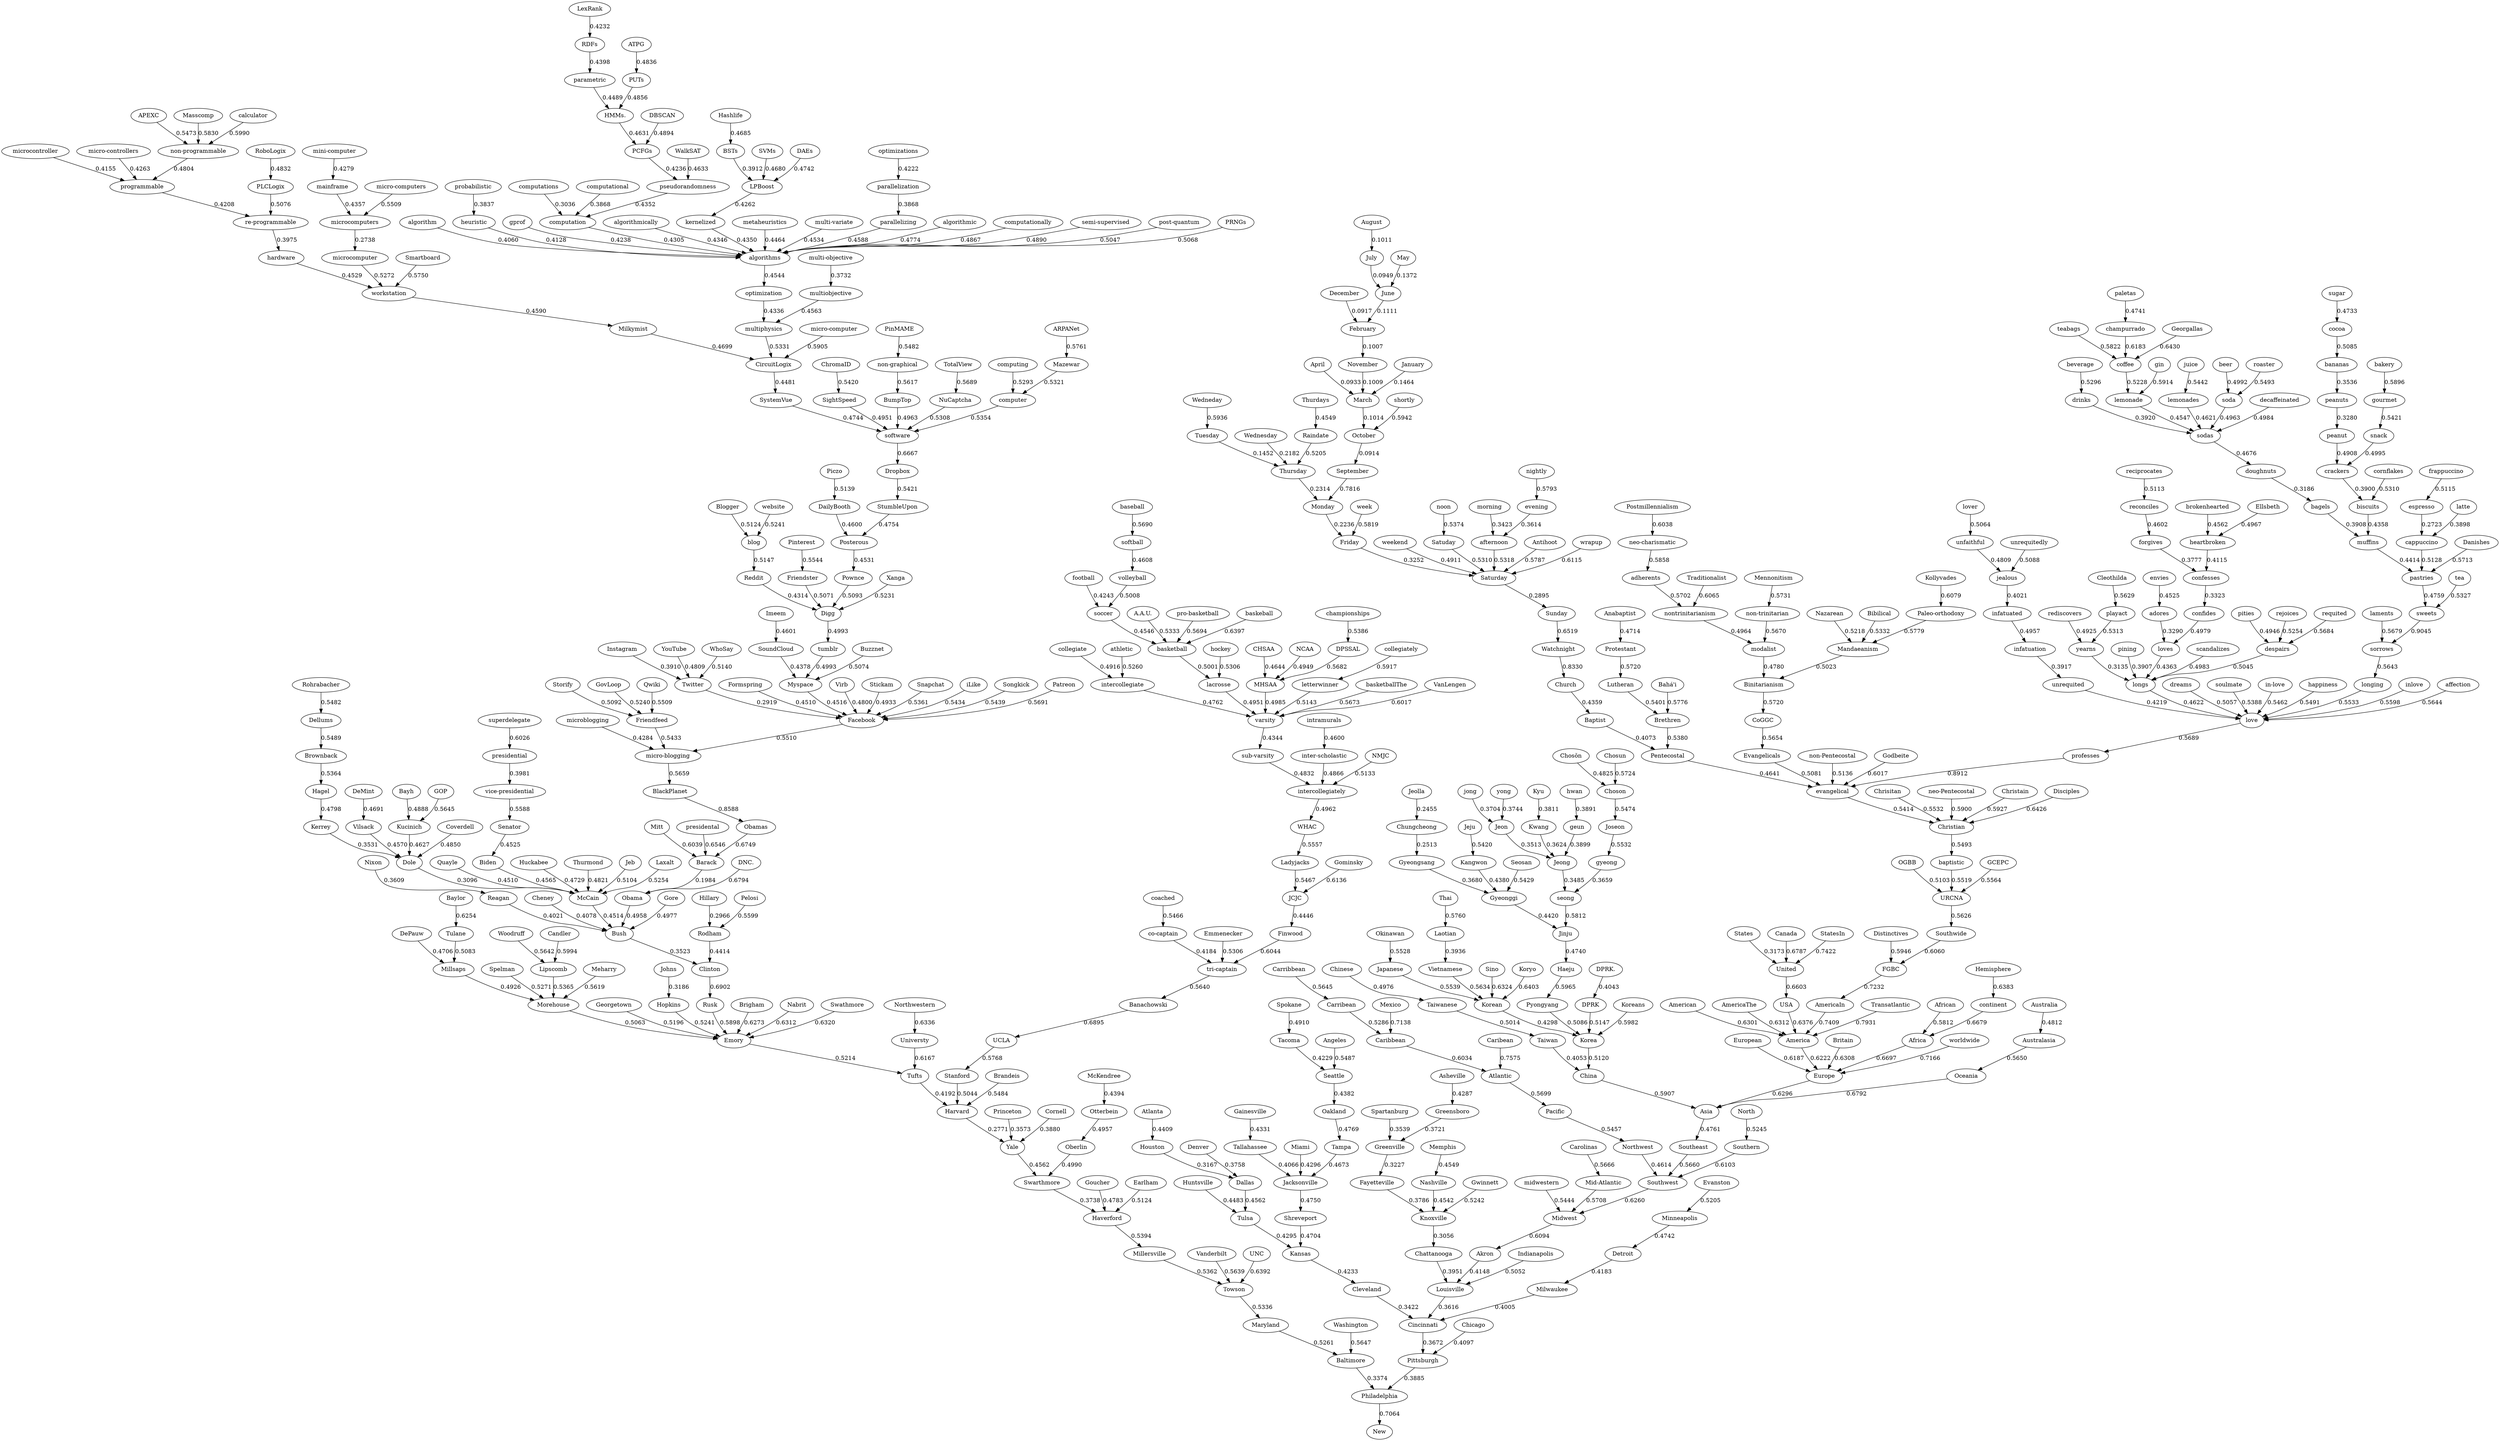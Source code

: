 digraph G {
"Philadelphia" -> "New"[label="0.7064"];
"Baltimore" -> "Philadelphia"[label="0.3374"];
"Pittsburgh" -> "Philadelphia"[label="0.3885"];
"Cincinnati" -> "Pittsburgh"[label="0.3672"];
"Cleveland" -> "Cincinnati"[label="0.3422"];
"Louisville" -> "Cincinnati"[label="0.3616"];
"Chattanooga" -> "Louisville"[label="0.3951"];
"Knoxville" -> "Chattanooga"[label="0.3056"];
"Fayetteville" -> "Knoxville"[label="0.3786"];
"Greenville" -> "Fayetteville"[label="0.3227"];
"Spartanburg" -> "Greenville"[label="0.3539"];
"Greensboro" -> "Greenville"[label="0.3721"];
"Milwaukee" -> "Cincinnati"[label="0.4005"];
"Chicago" -> "Pittsburgh"[label="0.4097"];
"Akron" -> "Louisville"[label="0.4148"];
"Detroit" -> "Milwaukee"[label="0.4183"];
"Kansas" -> "Cleveland"[label="0.4233"];
"Asheville" -> "Greensboro"[label="0.4287"];
"Tulsa" -> "Kansas"[label="0.4295"];
"Huntsville" -> "Tulsa"[label="0.4483"];
"Nashville" -> "Knoxville"[label="0.4542"];
"Memphis" -> "Nashville"[label="0.4549"];
"Dallas" -> "Tulsa"[label="0.4562"];
"Houston" -> "Dallas"[label="0.3167"];
"Denver" -> "Dallas"[label="0.3758"];
"Atlanta" -> "Houston"[label="0.4409"];
"Shreveport" -> "Kansas"[label="0.4704"];
"Minneapolis" -> "Detroit"[label="0.4742"];
"Jacksonville" -> "Shreveport"[label="0.4750"];
"Tallahassee" -> "Jacksonville"[label="0.4066"];
"Miami" -> "Jacksonville"[label="0.4296"];
"Gainesville" -> "Tallahassee"[label="0.4331"];
"Tampa" -> "Jacksonville"[label="0.4673"];
"Oakland" -> "Tampa"[label="0.4769"];
"Seattle" -> "Oakland"[label="0.4382"];
"Tacoma" -> "Seattle"[label="0.4229"];
"Spokane" -> "Tacoma"[label="0.4910"];
"Indianapolis" -> "Louisville"[label="0.5052"];
"Evanston" -> "Minneapolis"[label="0.5205"];
"Gwinnett" -> "Knoxville"[label="0.5242"];
"Maryland" -> "Baltimore"[label="0.5261"];
"Towson" -> "Maryland"[label="0.5336"];
"Millersville" -> "Towson"[label="0.5362"];
"Haverford" -> "Millersville"[label="0.5394"];
"Swarthmore" -> "Haverford"[label="0.3738"];
"Yale" -> "Swarthmore"[label="0.4562"];
"Harvard" -> "Yale"[label="0.2771"];
"Princeton" -> "Yale"[label="0.3573"];
"Cornell" -> "Yale"[label="0.3880"];
"Tufts" -> "Harvard"[label="0.4192"];
"Goucher" -> "Haverford"[label="0.4783"];
"Oberlin" -> "Swarthmore"[label="0.4990"];
"Otterbein" -> "Oberlin"[label="0.4957"];
"McKendree" -> "Otterbein"[label="0.4394"];
"Stanford" -> "Harvard"[label="0.5044"];
"Earlham" -> "Haverford"[label="0.5124"];
"Emory" -> "Tufts"[label="0.5214"];
"Morehouse" -> "Emory"[label="0.5063"];
"Millsaps" -> "Morehouse"[label="0.4926"];
"DePauw" -> "Millsaps"[label="0.4706"];
"Tulane" -> "Millsaps"[label="0.5083"];
"Georgetown" -> "Emory"[label="0.5196"];
"Hopkins" -> "Emory"[label="0.5241"];
"Johns" -> "Hopkins"[label="0.3186"];
"Spelman" -> "Morehouse"[label="0.5271"];
"Lipscomb" -> "Morehouse"[label="0.5365"];
"Brandeis" -> "Harvard"[label="0.5484"];
"Angeles" -> "Seattle"[label="0.5487"];
"Meharry" -> "Morehouse"[label="0.5619"];
"Vanderbilt" -> "Towson"[label="0.5639"];
"Woodruff" -> "Lipscomb"[label="0.5642"];
"Washington" -> "Baltimore"[label="0.5647"];
"UCLA" -> "Stanford"[label="0.5768"];
"Rusk" -> "Emory"[label="0.5898"];
"Candler" -> "Lipscomb"[label="0.5994"];
"Midwest" -> "Akron"[label="0.6094"];
"midwestern" -> "Midwest"[label="0.5444"];
"Mid-Atlantic" -> "Midwest"[label="0.5708"];
"Carolinas" -> "Mid-Atlantic"[label="0.5666"];
"Universty" -> "Tufts"[label="0.6167"];
"Baylor" -> "Tulane"[label="0.6254"];
"Southwest" -> "Midwest"[label="0.6260"];
"Northwest" -> "Southwest"[label="0.4614"];
"Pacific" -> "Northwest"[label="0.5457"];
"Southeast" -> "Southwest"[label="0.5660"];
"Asia" -> "Southeast"[label="0.4761"];
"Atlantic" -> "Pacific"[label="0.5699"];
"China" -> "Asia"[label="0.5907"];
"Taiwan" -> "China"[label="0.4053"];
"Taiwanese" -> "Taiwan"[label="0.5014"];
"Chinese" -> "Taiwanese"[label="0.4976"];
"Korea" -> "China"[label="0.5120"];
"Korean" -> "Korea"[label="0.4298"];
"Pyongyang" -> "Korea"[label="0.5086"];
"DPRK" -> "Korea"[label="0.5147"];
"DPRK." -> "DPRK"[label="0.4043"];
"Japanese" -> "Korean"[label="0.5539"];
"Okinawan" -> "Japanese"[label="0.5528"];
"Vietnamese" -> "Korean"[label="0.5634"];
"Laotian" -> "Vietnamese"[label="0.3936"];
"Thai" -> "Laotian"[label="0.5760"];
"Haeju" -> "Pyongyang"[label="0.5965"];
"Jinju" -> "Haeju"[label="0.4740"];
"Gyeonggi" -> "Jinju"[label="0.4420"];
"Gyeongsang" -> "Gyeonggi"[label="0.3680"];
"Chungcheong" -> "Gyeongsang"[label="0.2513"];
"Jeolla" -> "Chungcheong"[label="0.2455"];
"Kangwon" -> "Gyeonggi"[label="0.4380"];
"Jeju" -> "Kangwon"[label="0.5420"];
"Seosan" -> "Gyeonggi"[label="0.5429"];
"seong" -> "Jinju"[label="0.5812"];
"Jeong" -> "seong"[label="0.3485"];
"Jeon" -> "Jeong"[label="0.3513"];
"Kwang" -> "Jeong"[label="0.3624"];
"gyeong" -> "seong"[label="0.3659"];
"jong" -> "Jeon"[label="0.3704"];
"yong" -> "Jeon"[label="0.3744"];
"Kyu" -> "Kwang"[label="0.3811"];
"geun" -> "Jeong"[label="0.3899"];
"hwan" -> "geun"[label="0.3891"];
"Joseon" -> "gyeong"[label="0.5532"];
"Choson" -> "Joseon"[label="0.5474"];
"Chosŏn" -> "Choson"[label="0.4825"];
"Chosun" -> "Choson"[label="0.5724"];
"Koreans" -> "Korea"[label="0.5982"];
"Caribbean" -> "Atlantic"[label="0.6034"];
"Carribean" -> "Caribbean"[label="0.5286"];
"Carribbean" -> "Carribean"[label="0.5645"];
"Southern" -> "Southwest"[label="0.6103"];
"North" -> "Southern"[label="0.5245"];
"Brigham" -> "Emory"[label="0.6273"];
"Europe" -> "Asia"[label="0.6296"];
"European" -> "Europe"[label="0.6187"];
"America" -> "Europe"[label="0.6222"];
"American" -> "America"[label="0.6301"];
"Britain" -> "Europe"[label="0.6308"];
"AmericaThe" -> "America"[label="0.6312"];
"Nabrit" -> "Emory"[label="0.6312"];
"Swathmore" -> "Emory"[label="0.6320"];
"Sino" -> "Korean"[label="0.6324"];
"Northwestern" -> "Universty"[label="0.6336"];
"USA" -> "America"[label="0.6376"];
"UNC" -> "Towson"[label="0.6392"];
"Koryo" -> "Korean"[label="0.6403"];
"United" -> "USA"[label="0.6603"];
"States" -> "United"[label="0.3173"];
"Africa" -> "Europe"[label="0.6697"];
"African" -> "Africa"[label="0.5812"];
"continent" -> "Africa"[label="0.6679"];
"Hemisphere" -> "continent"[label="0.6383"];
"Canada" -> "United"[label="0.6787"];
"Oceania" -> "Asia"[label="0.6792"];
"Australasia" -> "Oceania"[label="0.5650"];
"Australia" -> "Australasia"[label="0.4812"];
"Banachowski" -> "UCLA"[label="0.6895"];
"tri-captain" -> "Banachowski"[label="0.5640"];
"co-captain" -> "tri-captain"[label="0.4184"];
"Emmenecker" -> "tri-captain"[label="0.5306"];
"coached" -> "co-captain"[label="0.5466"];
"Finwood" -> "tri-captain"[label="0.6044"];
"JCJC" -> "Finwood"[label="0.4446"];
"Ladyjacks" -> "JCJC"[label="0.5467"];
"WHAC" -> "Ladyjacks"[label="0.5557"];
"intercollegiately" -> "WHAC"[label="0.4962"];
"sub-varsity" -> "intercollegiately"[label="0.4832"];
"varsity" -> "sub-varsity"[label="0.4344"];
"intercollegiate" -> "varsity"[label="0.4762"];
"inter-scholastic" -> "intercollegiately"[label="0.4866"];
"intramurals" -> "inter-scholastic"[label="0.4600"];
"collegiate" -> "intercollegiate"[label="0.4916"];
"lacrosse" -> "varsity"[label="0.4951"];
"MHSAA" -> "varsity"[label="0.4985"];
"CHSAA" -> "MHSAA"[label="0.4644"];
"NCAA" -> "MHSAA"[label="0.4949"];
"basketball" -> "lacrosse"[label="0.5001"];
"soccer" -> "basketball"[label="0.4546"];
"football" -> "soccer"[label="0.4243"];
"volleyball" -> "soccer"[label="0.5008"];
"softball" -> "volleyball"[label="0.4608"];
"NMJC" -> "intercollegiately"[label="0.5133"];
"letterwinner" -> "varsity"[label="0.5143"];
"athletic" -> "intercollegiate"[label="0.5260"];
"hockey" -> "lacrosse"[label="0.5306"];
"A.A.U." -> "basketball"[label="0.5333"];
"basketballThe" -> "varsity"[label="0.5673"];
"DPSSAL" -> "MHSAA"[label="0.5682"];
"championships" -> "DPSSAL"[label="0.5386"];
"baseball" -> "softball"[label="0.5690"];
"pro-basketball" -> "basketball"[label="0.5694"];
"collegiately" -> "letterwinner"[label="0.5917"];
"VanLengen" -> "varsity"[label="0.6017"];
"Gominsky" -> "JCJC"[label="0.6136"];
"baskeball" -> "basketball"[label="0.6397"];
"Clinton" -> "Rusk"[label="0.6902"];
"Bush" -> "Clinton"[label="0.3523"];
"Reagan" -> "Bush"[label="0.4021"];
"Nixon" -> "Reagan"[label="0.3609"];
"Cheney" -> "Bush"[label="0.4078"];
"Rodham" -> "Clinton"[label="0.4414"];
"Hillary" -> "Rodham"[label="0.2966"];
"McCain" -> "Bush"[label="0.4514"];
"Dole" -> "McCain"[label="0.3096"];
"Kerrey" -> "Dole"[label="0.3531"];
"Quayle" -> "McCain"[label="0.4510"];
"Biden" -> "McCain"[label="0.4565"];
"Senator" -> "Biden"[label="0.4525"];
"Vilsack" -> "Dole"[label="0.4570"];
"Kucinich" -> "Dole"[label="0.4627"];
"DeMint" -> "Vilsack"[label="0.4691"];
"Huckabee" -> "McCain"[label="0.4729"];
"Hagel" -> "Kerrey"[label="0.4798"];
"Thurmond" -> "McCain"[label="0.4821"];
"Coverdell" -> "Dole"[label="0.4850"];
"Bayh" -> "Kucinich"[label="0.4888"];
"Obama" -> "Bush"[label="0.4958"];
"Barack" -> "Obama"[label="0.1984"];
"Gore" -> "Bush"[label="0.4977"];
"Jeb" -> "McCain"[label="0.5104"];
"Laxalt" -> "McCain"[label="0.5254"];
"Brownback" -> "Hagel"[label="0.5364"];
"Dellums" -> "Brownback"[label="0.5489"];
"Rohrabacher" -> "Dellums"[label="0.5482"];
"vice-presidential" -> "Senator"[label="0.5588"];
"presidential" -> "vice-presidential"[label="0.3981"];
"Pelosi" -> "Rodham"[label="0.5599"];
"GOP" -> "Kucinich"[label="0.5645"];
"superdelegate" -> "presidential"[label="0.6026"];
"Mitt" -> "Barack"[label="0.6039"];
"presidental" -> "Barack"[label="0.6546"];
"Obamas" -> "Barack"[label="0.6749"];
"DNC." -> "Obama"[label="0.6794"];
"Mexico" -> "Caribbean"[label="0.7138"];
"worldwide" -> "Europe"[label="0.7166"];
"AmericaIn" -> "America"[label="0.7409"];
"FGBC" -> "AmericaIn"[label="0.7232"];
"Distinctives" -> "FGBC"[label="0.5946"];
"Southwide" -> "FGBC"[label="0.6060"];
"URCNA" -> "Southwide"[label="0.5626"];
"OGBB" -> "URCNA"[label="0.5103"];
"baptistic" -> "URCNA"[label="0.5519"];
"Christian" -> "baptistic"[label="0.5493"];
"evangelical" -> "Christian"[label="0.5414"];
"Pentecostal" -> "evangelical"[label="0.4641"];
"Baptist" -> "Pentecostal"[label="0.4073"];
"Church" -> "Baptist"[label="0.4359"];
"Evangelicals" -> "evangelical"[label="0.5081"];
"non-Pentecostal" -> "evangelical"[label="0.5136"];
"Brethren" -> "Pentecostal"[label="0.5380"];
"Lutheran" -> "Brethren"[label="0.5401"];
"Chrisitan" -> "Christian"[label="0.5532"];
"GCEPC" -> "URCNA"[label="0.5564"];
"CoGGC" -> "Evangelicals"[label="0.5654"];
"Binitarianism" -> "CoGGC"[label="0.5720"];
"modalist" -> "Binitarianism"[label="0.4780"];
"nontrinitarianism" -> "modalist"[label="0.4964"];
"Mandaeanism" -> "Binitarianism"[label="0.5023"];
"Nazarean" -> "Mandaeanism"[label="0.5218"];
"Bibilical" -> "Mandaeanism"[label="0.5332"];
"non-trinitarian" -> "modalist"[label="0.5670"];
"adherents" -> "nontrinitarianism"[label="0.5702"];
"Protestant" -> "Lutheran"[label="0.5720"];
"Anabaptist" -> "Protestant"[label="0.4714"];
"Mennonitism" -> "non-trinitarian"[label="0.5731"];
"Bahá'i" -> "Brethren"[label="0.5776"];
"Paleo-orthodoxy" -> "Mandaeanism"[label="0.5779"];
"neo-charismatic" -> "adherents"[label="0.5858"];
"neo-Pentecostal" -> "Christian"[label="0.5900"];
"Christain" -> "Christian"[label="0.5927"];
"Godbeite" -> "evangelical"[label="0.6017"];
"Postmillennialism" -> "neo-charismatic"[label="0.6038"];
"Traditionalist" -> "nontrinitarianism"[label="0.6065"];
"Kollyvades" -> "Paleo-orthodoxy"[label="0.6079"];
"Disciples" -> "Christian"[label="0.6426"];
"StatesIn" -> "United"[label="0.7422"];
"Caribean" -> "Atlantic"[label="0.7575"];
"Transatlantic" -> "America"[label="0.7931"];
"Watchnight" -> "Church"[label="0.8330"];
"Sunday" -> "Watchnight"[label="0.6519"];
"Saturday" -> "Sunday"[label="0.2895"];
"Friday" -> "Saturday"[label="0.3252"];
"Monday" -> "Friday"[label="0.2236"];
"Thursday" -> "Monday"[label="0.2314"];
"Tuesday" -> "Thursday"[label="0.1452"];
"Wednesday" -> "Thursday"[label="0.2182"];
"weekend" -> "Saturday"[label="0.4911"];
"Raindate" -> "Thursday"[label="0.5205"];
"Thurdays" -> "Raindate"[label="0.4549"];
"Satuday" -> "Saturday"[label="0.5310"];
"afternoon" -> "Saturday"[label="0.5318"];
"morning" -> "afternoon"[label="0.3423"];
"evening" -> "afternoon"[label="0.3614"];
"noon" -> "Satuday"[label="0.5374"];
"Antihoot" -> "Saturday"[label="0.5787"];
"nightly" -> "evening"[label="0.5793"];
"week" -> "Friday"[label="0.5819"];
"Wedneday" -> "Tuesday"[label="0.5936"];
"wrapup" -> "Saturday"[label="0.6115"];
"September" -> "Monday"[label="0.7816"];
"October" -> "September"[label="0.0914"];
"March" -> "October"[label="0.1014"];
"April" -> "March"[label="0.0933"];
"November" -> "March"[label="0.1009"];
"February" -> "November"[label="0.1007"];
"December" -> "February"[label="0.0917"];
"June" -> "February"[label="0.1111"];
"July" -> "June"[label="0.0949"];
"August" -> "July"[label="0.1011"];
"May" -> "June"[label="0.1372"];
"January" -> "March"[label="0.1464"];
"shortly" -> "October"[label="0.5942"];
"BlackPlanet" -> "Obamas"[label="0.8588"];
"micro-blogging" -> "BlackPlanet"[label="0.5659"];
"microblogging" -> "micro-blogging"[label="0.4284"];
"Friendfeed" -> "micro-blogging"[label="0.5433"];
"Storify" -> "Friendfeed"[label="0.5092"];
"GovLoop" -> "Friendfeed"[label="0.5240"];
"Qwiki" -> "Friendfeed"[label="0.5509"];
"Facebook" -> "micro-blogging"[label="0.5510"];
"Twitter" -> "Facebook"[label="0.2919"];
"Instagram" -> "Twitter"[label="0.3910"];
"Formspring" -> "Facebook"[label="0.4510"];
"Myspace" -> "Facebook"[label="0.4516"];
"SoundCloud" -> "Myspace"[label="0.4378"];
"Imeem" -> "SoundCloud"[label="0.4601"];
"Virb" -> "Facebook"[label="0.4800"];
"YouTube" -> "Twitter"[label="0.4809"];
"Stickam" -> "Facebook"[label="0.4933"];
"tumblr" -> "Myspace"[label="0.4993"];
"Digg" -> "tumblr"[label="0.4993"];
"Reddit" -> "Digg"[label="0.4314"];
"Friendster" -> "Digg"[label="0.5071"];
"Buzznet" -> "Myspace"[label="0.5074"];
"Pownce" -> "Digg"[label="0.5093"];
"Posterous" -> "Pownce"[label="0.4531"];
"DailyBooth" -> "Posterous"[label="0.4600"];
"StumbleUpon" -> "Posterous"[label="0.4754"];
"Piczo" -> "DailyBooth"[label="0.5139"];
"WhoSay" -> "Twitter"[label="0.5140"];
"blog" -> "Reddit"[label="0.5147"];
"Blogger" -> "blog"[label="0.5124"];
"Xanga" -> "Digg"[label="0.5231"];
"website" -> "blog"[label="0.5241"];
"Snapchat" -> "Facebook"[label="0.5361"];
"Dropbox" -> "StumbleUpon"[label="0.5421"];
"iLike" -> "Facebook"[label="0.5434"];
"Songkick" -> "Facebook"[label="0.5439"];
"Pinterest" -> "Friendster"[label="0.5544"];
"Patreon" -> "Facebook"[label="0.5691"];
"software" -> "Dropbox"[label="0.6667"];
"SystemVue" -> "software"[label="0.4744"];
"CircuitLogix" -> "SystemVue"[label="0.4481"];
"Milkymist" -> "CircuitLogix"[label="0.4699"];
"workstation" -> "Milkymist"[label="0.4590"];
"hardware" -> "workstation"[label="0.4529"];
"re-programmable" -> "hardware"[label="0.3975"];
"programmable" -> "re-programmable"[label="0.4208"];
"microcontroller" -> "programmable"[label="0.4155"];
"micro-controllers" -> "programmable"[label="0.4263"];
"non-programmable" -> "programmable"[label="0.4804"];
"SightSpeed" -> "software"[label="0.4951"];
"BumpTop" -> "software"[label="0.4963"];
"PLCLogix" -> "re-programmable"[label="0.5076"];
"RoboLogix" -> "PLCLogix"[label="0.4832"];
"microcomputer" -> "workstation"[label="0.5272"];
"microcomputers" -> "microcomputer"[label="0.2738"];
"mainframe" -> "microcomputers"[label="0.4357"];
"mini-computer" -> "mainframe"[label="0.4279"];
"NuCaptcha" -> "software"[label="0.5308"];
"multiphysics" -> "CircuitLogix"[label="0.5331"];
"optimization" -> "multiphysics"[label="0.4336"];
"algorithms" -> "optimization"[label="0.4544"];
"algorithm" -> "algorithms"[label="0.4060"];
"heuristic" -> "algorithms"[label="0.4128"];
"probabilistic" -> "heuristic"[label="0.3837"];
"gprof" -> "algorithms"[label="0.4238"];
"computation" -> "algorithms"[label="0.4305"];
"computations" -> "computation"[label="0.3036"];
"computational" -> "computation"[label="0.3868"];
"algorithmically" -> "algorithms"[label="0.4346"];
"kernelized" -> "algorithms"[label="0.4350"];
"LPBoost" -> "kernelized"[label="0.4262"];
"BSTs" -> "LPBoost"[label="0.3912"];
"pseudorandomness" -> "computation"[label="0.4352"];
"PCFGs" -> "pseudorandomness"[label="0.4236"];
"metaheuristics" -> "algorithms"[label="0.4464"];
"multi-variate" -> "algorithms"[label="0.4534"];
"multiobjective" -> "multiphysics"[label="0.4563"];
"multi-objective" -> "multiobjective"[label="0.3732"];
"parallelizing" -> "algorithms"[label="0.4588"];
"parallelization" -> "parallelizing"[label="0.3868"];
"optimizations" -> "parallelization"[label="0.4222"];
"HMMs." -> "PCFGs"[label="0.4631"];
"parametric" -> "HMMs."[label="0.4489"];
"RDFs" -> "parametric"[label="0.4398"];
"LexRank" -> "RDFs"[label="0.4232"];
"WalkSAT" -> "pseudorandomness"[label="0.4633"];
"SVMs" -> "LPBoost"[label="0.4680"];
"Hashlife" -> "BSTs"[label="0.4685"];
"DAEs" -> "LPBoost"[label="0.4742"];
"algorithmic" -> "algorithms"[label="0.4774"];
"PUTs" -> "HMMs."[label="0.4856"];
"ATPG" -> "PUTs"[label="0.4836"];
"computationally" -> "algorithms"[label="0.4867"];
"semi-supervised" -> "algorithms"[label="0.4890"];
"DBSCAN" -> "PCFGs"[label="0.4894"];
"post-quantum" -> "algorithms"[label="0.5047"];
"PRNGs" -> "algorithms"[label="0.5068"];
"computer" -> "software"[label="0.5354"];
"computing" -> "computer"[label="0.5293"];
"Mazewar" -> "computer"[label="0.5321"];
"ChromaID" -> "SightSpeed"[label="0.5420"];
"APEXC" -> "non-programmable"[label="0.5473"];
"micro-computers" -> "microcomputers"[label="0.5509"];
"non-graphical" -> "BumpTop"[label="0.5617"];
"PinMAME" -> "non-graphical"[label="0.5482"];
"TotalView" -> "NuCaptcha"[label="0.5689"];
"Smartboard" -> "workstation"[label="0.5750"];
"ARPANet" -> "Mazewar"[label="0.5761"];
"Masscomp" -> "non-programmable"[label="0.5830"];
"micro-computer" -> "CircuitLogix"[label="0.5905"];
"calculator" -> "non-programmable"[label="0.5990"];
"professes" -> "evangelical"[label="0.8912"];
"love" -> "professes"[label="0.5689"];
"unrequited" -> "love"[label="0.4219"];
"infatuation" -> "unrequited"[label="0.3917"];
"longs" -> "love"[label="0.4622"];
"yearns" -> "longs"[label="0.3135"];
"pining" -> "longs"[label="0.3907"];
"loves" -> "longs"[label="0.4363"];
"adores" -> "loves"[label="0.3290"];
"envies" -> "adores"[label="0.4525"];
"rediscovers" -> "yearns"[label="0.4925"];
"infatuated" -> "infatuation"[label="0.4957"];
"jealous" -> "infatuated"[label="0.4021"];
"unfaithful" -> "jealous"[label="0.4809"];
"confides" -> "loves"[label="0.4979"];
"confesses" -> "confides"[label="0.3323"];
"forgives" -> "confesses"[label="0.3777"];
"heartbroken" -> "confesses"[label="0.4115"];
"brokenhearted" -> "heartbroken"[label="0.4562"];
"reconciles" -> "forgives"[label="0.4602"];
"Ellsbeth" -> "heartbroken"[label="0.4967"];
"scandalizes" -> "longs"[label="0.4983"];
"despairs" -> "longs"[label="0.5045"];
"pities" -> "despairs"[label="0.4946"];
"dreams" -> "love"[label="0.5057"];
"lover" -> "unfaithful"[label="0.5064"];
"unrequitedly" -> "jealous"[label="0.5088"];
"reciprocates" -> "reconciles"[label="0.5113"];
"rejoices" -> "despairs"[label="0.5254"];
"playact" -> "yearns"[label="0.5313"];
"soulmate" -> "love"[label="0.5388"];
"in-love" -> "love"[label="0.5462"];
"happiness" -> "love"[label="0.5491"];
"longing" -> "love"[label="0.5533"];
"inlove" -> "love"[label="0.5598"];
"Cleothilda" -> "playact"[label="0.5629"];
"sorrows" -> "longing"[label="0.5643"];
"affection" -> "love"[label="0.5644"];
"laments" -> "sorrows"[label="0.5679"];
"requited" -> "despairs"[label="0.5684"];
"sweets" -> "sorrows"[label="0.9045"];
"pastries" -> "sweets"[label="0.4759"];
"muffins" -> "pastries"[label="0.4414"];
"bagels" -> "muffins"[label="0.3908"];
"doughnuts" -> "bagels"[label="0.3186"];
"biscuits" -> "muffins"[label="0.4358"];
"crackers" -> "biscuits"[label="0.3900"];
"sodas" -> "doughnuts"[label="0.4676"];
"drinks" -> "sodas"[label="0.3920"];
"lemonade" -> "sodas"[label="0.4547"];
"lemonades" -> "sodas"[label="0.4621"];
"peanut" -> "crackers"[label="0.4908"];
"peanuts" -> "peanut"[label="0.3280"];
"bananas" -> "peanuts"[label="0.3536"];
"soda" -> "sodas"[label="0.4963"];
"decaffeinated" -> "sodas"[label="0.4984"];
"beer" -> "soda"[label="0.4992"];
"snack" -> "crackers"[label="0.4995"];
"cocoa" -> "bananas"[label="0.5085"];
"sugar" -> "cocoa"[label="0.4733"];
"cappuccino" -> "pastries"[label="0.5128"];
"espresso" -> "cappuccino"[label="0.2723"];
"latte" -> "cappuccino"[label="0.3898"];
"frappuccino" -> "espresso"[label="0.5115"];
"coffee" -> "lemonade"[label="0.5228"];
"beverage" -> "drinks"[label="0.5296"];
"cornflakes" -> "biscuits"[label="0.5310"];
"tea" -> "sweets"[label="0.5327"];
"gourmet" -> "snack"[label="0.5421"];
"juice" -> "lemonades"[label="0.5442"];
"roaster" -> "soda"[label="0.5493"];
"Danishes" -> "pastries"[label="0.5713"];
"teabags" -> "coffee"[label="0.5822"];
"bakery" -> "gourmet"[label="0.5896"];
"gin" -> "lemonade"[label="0.5914"];
"champurrado" -> "coffee"[label="0.6183"];
"paletas" -> "champurrado"[label="0.4741"];
"Georgallas" -> "coffee"[label="0.6430"];
}
